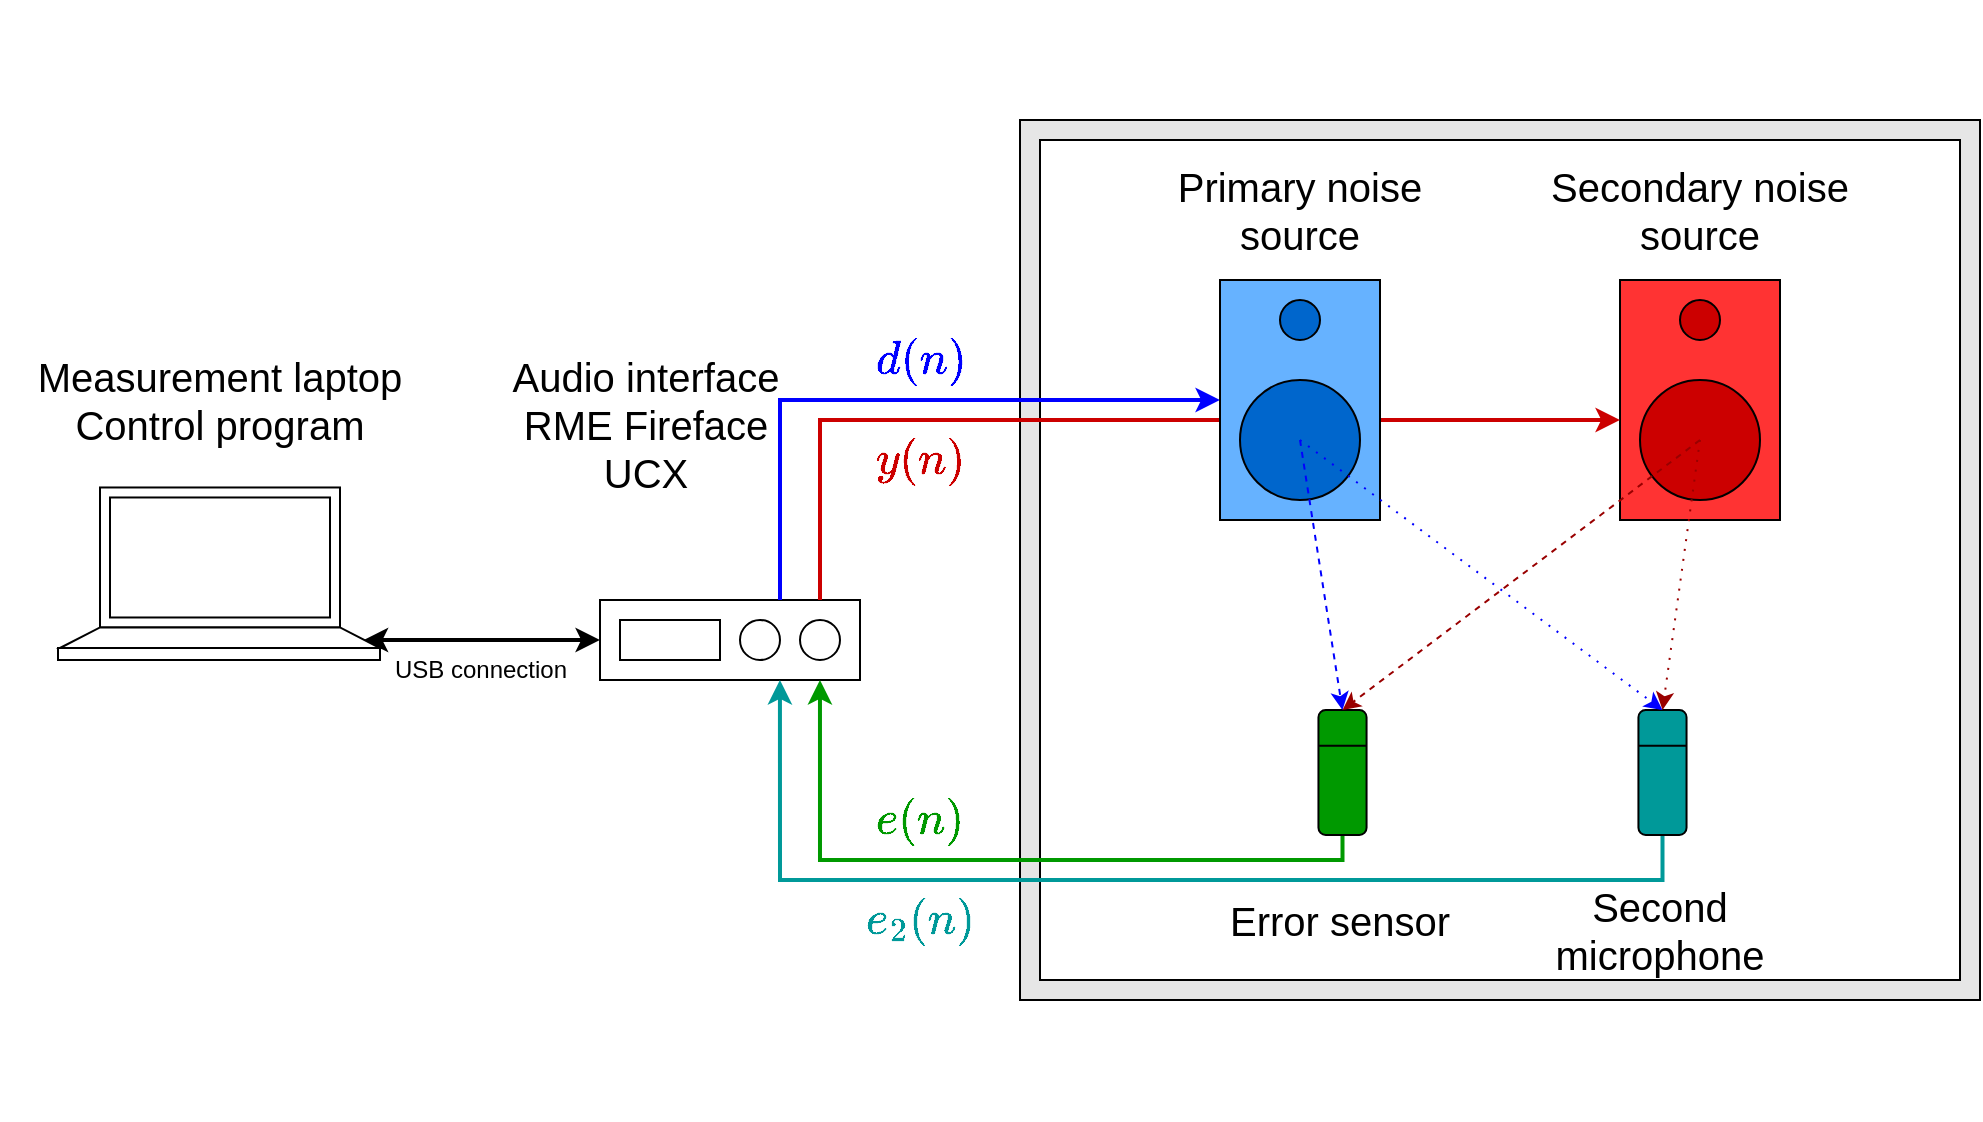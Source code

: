 <mxfile version="21.2.1" type="github">
  <diagram name="Sivu-1" id="uCGVtJElo_uXsa1LSWyi">
    <mxGraphModel dx="1637" dy="859" grid="1" gridSize="5" guides="1" tooltips="1" connect="1" arrows="1" fold="1" page="1" pageScale="1" pageWidth="1169" pageHeight="827" math="1" shadow="0">
      <root>
        <mxCell id="0" />
        <mxCell id="1" parent="0" />
        <mxCell id="wcZvKR1kLUa6fXYi-HJ2-9" value="" style="rounded=0;whiteSpace=wrap;html=1;fillColor=#E6E6E6;" parent="1" vertex="1">
          <mxGeometry x="600" y="120" width="480" height="440" as="geometry" />
        </mxCell>
        <mxCell id="wcZvKR1kLUa6fXYi-HJ2-10" value="" style="rounded=0;whiteSpace=wrap;html=1;fillColor=#FFFFFF;" parent="1" vertex="1">
          <mxGeometry x="610" y="130" width="460" height="420" as="geometry" />
        </mxCell>
        <mxCell id="wcZvKR1kLUa6fXYi-HJ2-25" value="" style="group;fillColor=#dae8fc;strokeColor=#6c8ebf;container=0;" parent="1" vertex="1" connectable="0">
          <mxGeometry x="700" y="200" width="80" height="120" as="geometry" />
        </mxCell>
        <mxCell id="wcZvKR1kLUa6fXYi-HJ2-26" value="" style="group;fillColor=#FF3333;container=0;" parent="1" vertex="1" connectable="0">
          <mxGeometry x="900" y="200" width="80" height="120" as="geometry" />
        </mxCell>
        <mxCell id="wcZvKR1kLUa6fXYi-HJ2-30" value="" style="rounded=0;whiteSpace=wrap;html=1;" parent="1" vertex="1">
          <mxGeometry x="390" y="360" width="130" height="40" as="geometry" />
        </mxCell>
        <mxCell id="wcZvKR1kLUa6fXYi-HJ2-31" value="" style="rounded=0;whiteSpace=wrap;html=1;" parent="1" vertex="1">
          <mxGeometry x="400" y="370" width="50" height="20" as="geometry" />
        </mxCell>
        <mxCell id="wcZvKR1kLUa6fXYi-HJ2-32" value="" style="ellipse;whiteSpace=wrap;html=1;aspect=fixed;" parent="1" vertex="1">
          <mxGeometry x="460" y="370" width="20" height="20" as="geometry" />
        </mxCell>
        <mxCell id="wcZvKR1kLUa6fXYi-HJ2-33" value="" style="ellipse;whiteSpace=wrap;html=1;aspect=fixed;" parent="1" vertex="1">
          <mxGeometry x="490" y="370" width="20" height="20" as="geometry" />
        </mxCell>
        <mxCell id="wcZvKR1kLUa6fXYi-HJ2-38" value="&lt;font style=&quot;font-size: 20px;&quot;&gt;Primary noise source&lt;/font&gt;" style="text;html=1;strokeColor=none;fillColor=none;align=center;verticalAlign=middle;whiteSpace=wrap;rounded=0;" parent="1" vertex="1">
          <mxGeometry x="660" y="150" width="160" height="30" as="geometry" />
        </mxCell>
        <mxCell id="wcZvKR1kLUa6fXYi-HJ2-39" value="&lt;font style=&quot;font-size: 20px;&quot;&gt;Secondary noise source&lt;/font&gt;" style="text;html=1;strokeColor=none;fillColor=none;align=center;verticalAlign=middle;whiteSpace=wrap;rounded=0;" parent="1" vertex="1">
          <mxGeometry x="860" y="150" width="160" height="30" as="geometry" />
        </mxCell>
        <mxCell id="wcZvKR1kLUa6fXYi-HJ2-40" value="&lt;font style=&quot;font-size: 20px;&quot;&gt;Error sensor&lt;/font&gt;" style="text;html=1;strokeColor=none;fillColor=none;align=center;verticalAlign=middle;whiteSpace=wrap;rounded=0;" parent="1" vertex="1">
          <mxGeometry x="680" y="505" width="160" height="30" as="geometry" />
        </mxCell>
        <mxCell id="wcZvKR1kLUa6fXYi-HJ2-41" value="&lt;font style=&quot;font-size: 20px;&quot;&gt;Second microphone&lt;br&gt;&lt;/font&gt;" style="text;html=1;strokeColor=none;fillColor=none;align=center;verticalAlign=middle;whiteSpace=wrap;rounded=0;" parent="1" vertex="1">
          <mxGeometry x="840" y="510" width="160" height="30" as="geometry" />
        </mxCell>
        <mxCell id="wcZvKR1kLUa6fXYi-HJ2-3" value="" style="rounded=0;whiteSpace=wrap;html=1;rotation=90;fillColor=#FF3333;" parent="1" vertex="1">
          <mxGeometry x="880" y="220" width="120" height="80" as="geometry" />
        </mxCell>
        <mxCell id="wcZvKR1kLUa6fXYi-HJ2-5" value="" style="ellipse;whiteSpace=wrap;html=1;aspect=fixed;fillColor=#CC0000;" parent="1" vertex="1">
          <mxGeometry x="910" y="250" width="60" height="60" as="geometry" />
        </mxCell>
        <mxCell id="wcZvKR1kLUa6fXYi-HJ2-7" value="" style="ellipse;whiteSpace=wrap;html=1;aspect=fixed;fillColor=#CC0000;" parent="1" vertex="1">
          <mxGeometry x="930" y="210" width="20" height="20" as="geometry" />
        </mxCell>
        <mxCell id="wcZvKR1kLUa6fXYi-HJ2-44" style="edgeStyle=orthogonalEdgeStyle;rounded=0;orthogonalLoop=1;jettySize=auto;html=1;entryX=0.846;entryY=1;entryDx=0;entryDy=0;entryPerimeter=0;strokeWidth=2;strokeColor=#009900;" parent="1" source="wcZvKR1kLUa6fXYi-HJ2-13" target="wcZvKR1kLUa6fXYi-HJ2-30" edge="1">
          <mxGeometry relative="1" as="geometry">
            <Array as="points">
              <mxPoint x="761" y="490" />
              <mxPoint x="500" y="490" />
            </Array>
          </mxGeometry>
        </mxCell>
        <mxCell id="wcZvKR1kLUa6fXYi-HJ2-13" value="" style="rounded=1;whiteSpace=wrap;html=1;rotation=90;movable=1;resizable=1;rotatable=1;deletable=1;editable=1;locked=0;connectable=1;fillColor=#009900;" parent="1" vertex="1">
          <mxGeometry x="730.005" y="434.229" width="62.5" height="24.053" as="geometry" />
        </mxCell>
        <mxCell id="wcZvKR1kLUa6fXYi-HJ2-14" value="" style="endArrow=none;html=1;rounded=0;entryX=0.286;entryY=0;entryDx=0;entryDy=0;entryPerimeter=0;exitX=0.286;exitY=0.994;exitDx=0;exitDy=0;exitPerimeter=0;movable=1;resizable=1;rotatable=1;deletable=1;editable=1;locked=0;connectable=1;" parent="1" source="wcZvKR1kLUa6fXYi-HJ2-13" target="wcZvKR1kLUa6fXYi-HJ2-13" edge="1">
          <mxGeometry width="50" height="50" relative="1" as="geometry">
            <mxPoint x="753.135" y="414.809" as="sourcePoint" />
            <mxPoint x="803.135" y="340.801" as="targetPoint" />
          </mxGeometry>
        </mxCell>
        <mxCell id="wcZvKR1kLUa6fXYi-HJ2-45" style="edgeStyle=orthogonalEdgeStyle;rounded=0;orthogonalLoop=1;jettySize=auto;html=1;entryX=0.692;entryY=1;entryDx=0;entryDy=0;entryPerimeter=0;strokeWidth=2;strokeColor=#009999;" parent="1" source="wcZvKR1kLUa6fXYi-HJ2-28" target="wcZvKR1kLUa6fXYi-HJ2-30" edge="1">
          <mxGeometry relative="1" as="geometry">
            <Array as="points">
              <mxPoint x="921" y="500" />
              <mxPoint x="480" y="500" />
            </Array>
          </mxGeometry>
        </mxCell>
        <mxCell id="wcZvKR1kLUa6fXYi-HJ2-28" value="" style="rounded=1;whiteSpace=wrap;html=1;rotation=90;movable=1;resizable=1;rotatable=1;deletable=1;editable=1;locked=0;connectable=1;fillColor=#009999;" parent="1" vertex="1">
          <mxGeometry x="889.995" y="434.229" width="62.5" height="24.053" as="geometry" />
        </mxCell>
        <mxCell id="wcZvKR1kLUa6fXYi-HJ2-29" value="" style="endArrow=none;html=1;rounded=0;entryX=0.286;entryY=0;entryDx=0;entryDy=0;entryPerimeter=0;exitX=0.286;exitY=0.994;exitDx=0;exitDy=0;exitPerimeter=0;movable=1;resizable=1;rotatable=1;deletable=1;editable=1;locked=0;connectable=1;" parent="1" source="wcZvKR1kLUa6fXYi-HJ2-28" target="wcZvKR1kLUa6fXYi-HJ2-28" edge="1">
          <mxGeometry width="50" height="50" relative="1" as="geometry">
            <mxPoint x="913.125" y="414.809" as="sourcePoint" />
            <mxPoint x="963.125" y="340.801" as="targetPoint" />
          </mxGeometry>
        </mxCell>
        <mxCell id="wcZvKR1kLUa6fXYi-HJ2-42" value="" style="endArrow=classic;html=1;rounded=0;entryX=0.5;entryY=1;entryDx=0;entryDy=0;strokeWidth=2;strokeColor=#0000FF;" parent="1" target="wcZvKR1kLUa6fXYi-HJ2-2" edge="1">
          <mxGeometry width="50" height="50" relative="1" as="geometry">
            <mxPoint x="480" y="360" as="sourcePoint" />
            <mxPoint x="530" y="310" as="targetPoint" />
            <Array as="points">
              <mxPoint x="480" y="340" />
              <mxPoint x="480" y="260" />
              <mxPoint x="680" y="260" />
            </Array>
          </mxGeometry>
        </mxCell>
        <mxCell id="wcZvKR1kLUa6fXYi-HJ2-43" value="" style="endArrow=classic;html=1;rounded=0;strokeWidth=2;strokeColor=#CC0000;entryX=0.583;entryY=1;entryDx=0;entryDy=0;entryPerimeter=0;" parent="1" target="wcZvKR1kLUa6fXYi-HJ2-3" edge="1">
          <mxGeometry width="50" height="50" relative="1" as="geometry">
            <mxPoint x="500" y="360" as="sourcePoint" />
            <mxPoint x="589.615" y="230" as="targetPoint" />
            <Array as="points">
              <mxPoint x="500" y="350" />
              <mxPoint x="500" y="270" />
            </Array>
          </mxGeometry>
        </mxCell>
        <mxCell id="wcZvKR1kLUa6fXYi-HJ2-46" value="" style="endArrow=classic;startArrow=classic;html=1;rounded=0;entryX=0;entryY=0.5;entryDx=0;entryDy=0;strokeWidth=2;exitX=0.949;exitY=0.614;exitDx=0;exitDy=0;exitPerimeter=0;" parent="1" source="wcZvKR1kLUa6fXYi-HJ2-37" target="wcZvKR1kLUa6fXYi-HJ2-30" edge="1">
          <mxGeometry width="50" height="50" relative="1" as="geometry">
            <mxPoint x="300" y="380" as="sourcePoint" />
            <mxPoint x="350" y="330" as="targetPoint" />
          </mxGeometry>
        </mxCell>
        <mxCell id="wcZvKR1kLUa6fXYi-HJ2-47" value="&lt;font style=&quot;font-size: 20px;&quot;&gt;Audio interface RME Fireface UCX&lt;/font&gt;" style="text;html=1;strokeColor=none;fillColor=none;align=center;verticalAlign=middle;whiteSpace=wrap;rounded=0;" parent="1" vertex="1">
          <mxGeometry x="332.5" y="257" width="160" height="30" as="geometry" />
        </mxCell>
        <mxCell id="wcZvKR1kLUa6fXYi-HJ2-48" value="&lt;div style=&quot;font-size: 20px;&quot;&gt;&lt;font style=&quot;font-size: 20px;&quot;&gt;Measurement laptop&lt;/font&gt;&lt;/div&gt;&lt;div style=&quot;font-size: 20px;&quot;&gt;&lt;font style=&quot;font-size: 20px;&quot;&gt;Control program&lt;font style=&quot;font-size: 20px;&quot;&gt;&lt;br&gt;&lt;/font&gt;&lt;/font&gt;&lt;/div&gt;" style="text;html=1;strokeColor=none;fillColor=none;align=center;verticalAlign=middle;whiteSpace=wrap;rounded=0;" parent="1" vertex="1">
          <mxGeometry x="90" y="245" width="220" height="30" as="geometry" />
        </mxCell>
        <mxCell id="wcZvKR1kLUa6fXYi-HJ2-2" value="" style="rounded=0;whiteSpace=wrap;html=1;rotation=90;fillColor=#66B2FF;" parent="1" vertex="1">
          <mxGeometry x="680" y="220" width="120" height="80" as="geometry" />
        </mxCell>
        <mxCell id="wcZvKR1kLUa6fXYi-HJ2-4" value="" style="ellipse;whiteSpace=wrap;html=1;aspect=fixed;fillColor=#0066CC;" parent="1" vertex="1">
          <mxGeometry x="710" y="250" width="60" height="60" as="geometry" />
        </mxCell>
        <mxCell id="wcZvKR1kLUa6fXYi-HJ2-6" value="" style="ellipse;whiteSpace=wrap;html=1;aspect=fixed;fillColor=#0066CC;" parent="1" vertex="1">
          <mxGeometry x="730" y="210" width="20" height="20" as="geometry" />
        </mxCell>
        <mxCell id="QqkBKzYgFNRmZY7E8gY7-6" value="&lt;font color=&quot;#0000ff&quot; style=&quot;font-size: 20px;&quot;&gt;$$d(n)$$&lt;/font&gt;" style="text;html=1;align=center;verticalAlign=middle;resizable=0;points=[];autosize=1;strokeColor=none;fillColor=none;" vertex="1" parent="1">
          <mxGeometry x="500" y="220" width="100" height="40" as="geometry" />
        </mxCell>
        <mxCell id="QqkBKzYgFNRmZY7E8gY7-8" value="&lt;font color=&quot;#009900&quot; style=&quot;font-size: 20px;&quot;&gt;$$e(n)$$&lt;/font&gt;" style="text;html=1;align=center;verticalAlign=middle;resizable=0;points=[];autosize=1;strokeColor=none;fillColor=none;" vertex="1" parent="1">
          <mxGeometry x="500" y="450" width="100" height="40" as="geometry" />
        </mxCell>
        <mxCell id="QqkBKzYgFNRmZY7E8gY7-9" value="&lt;font color=&quot;#009999&quot; style=&quot;font-size: 20px;&quot;&gt;$$e_2(n)$$&lt;/font&gt;" style="text;html=1;align=center;verticalAlign=middle;resizable=0;points=[];autosize=1;strokeColor=none;fillColor=none;" vertex="1" parent="1">
          <mxGeometry x="485" y="500" width="130" height="40" as="geometry" />
        </mxCell>
        <mxCell id="QqkBKzYgFNRmZY7E8gY7-10" value="USB connection" style="text;html=1;align=center;verticalAlign=middle;resizable=0;points=[];autosize=1;strokeColor=none;fillColor=none;" vertex="1" parent="1">
          <mxGeometry x="275" y="380" width="110" height="30" as="geometry" />
        </mxCell>
        <mxCell id="QqkBKzYgFNRmZY7E8gY7-11" value="" style="group" vertex="1" connectable="0" parent="1">
          <mxGeometry x="119" y="303.74" width="161" height="86.26" as="geometry" />
        </mxCell>
        <mxCell id="wcZvKR1kLUa6fXYi-HJ2-34" value="" style="rounded=0;whiteSpace=wrap;html=1;" parent="QqkBKzYgFNRmZY7E8gY7-11" vertex="1">
          <mxGeometry y="80.26" width="161" height="6" as="geometry" />
        </mxCell>
        <mxCell id="wcZvKR1kLUa6fXYi-HJ2-35" value="" style="rounded=0;whiteSpace=wrap;html=1;" parent="QqkBKzYgFNRmZY7E8gY7-11" vertex="1">
          <mxGeometry x="21" width="120" height="70" as="geometry" />
        </mxCell>
        <mxCell id="wcZvKR1kLUa6fXYi-HJ2-36" value="" style="rounded=0;whiteSpace=wrap;html=1;" parent="QqkBKzYgFNRmZY7E8gY7-11" vertex="1">
          <mxGeometry x="26" y="5" width="110" height="60" as="geometry" />
        </mxCell>
        <mxCell id="wcZvKR1kLUa6fXYi-HJ2-37" value="" style="shape=trapezoid;perimeter=trapezoidPerimeter;whiteSpace=wrap;html=1;fixedSize=1;size=20;" parent="QqkBKzYgFNRmZY7E8gY7-11" vertex="1">
          <mxGeometry x="1" y="70" width="160" height="10.26" as="geometry" />
        </mxCell>
        <mxCell id="QqkBKzYgFNRmZY7E8gY7-14" value="&lt;font color=&quot;#cc0000&quot; style=&quot;font-size: 20px;&quot;&gt;$$y(n)$$&lt;/font&gt;" style="text;html=1;align=center;verticalAlign=middle;resizable=0;points=[];autosize=1;strokeColor=none;fillColor=none;" vertex="1" parent="1">
          <mxGeometry x="500" y="270" width="100" height="40" as="geometry" />
        </mxCell>
        <mxCell id="QqkBKzYgFNRmZY7E8gY7-15" value="" style="rounded=0;whiteSpace=wrap;html=1;strokeColor=none;" vertex="1" parent="1">
          <mxGeometry x="440" y="60" width="120" height="60" as="geometry" />
        </mxCell>
        <mxCell id="QqkBKzYgFNRmZY7E8gY7-16" value="" style="rounded=0;whiteSpace=wrap;html=1;strokeColor=none;" vertex="1" parent="1">
          <mxGeometry x="460" y="560" width="120" height="60" as="geometry" />
        </mxCell>
        <mxCell id="QqkBKzYgFNRmZY7E8gY7-17" value="" style="endArrow=classic;html=1;rounded=0;entryX=0;entryY=0.5;entryDx=0;entryDy=0;strokeColor=#0000FF;dashed=1;" edge="1" parent="1" target="wcZvKR1kLUa6fXYi-HJ2-13">
          <mxGeometry width="50" height="50" relative="1" as="geometry">
            <mxPoint x="740" y="280" as="sourcePoint" />
            <mxPoint x="790" y="230" as="targetPoint" />
          </mxGeometry>
        </mxCell>
        <mxCell id="QqkBKzYgFNRmZY7E8gY7-18" value="" style="endArrow=classic;html=1;rounded=0;entryX=0;entryY=0.5;entryDx=0;entryDy=0;strokeColor=#0000FF;dashed=1;dashPattern=1 4;" edge="1" parent="1" target="wcZvKR1kLUa6fXYi-HJ2-28">
          <mxGeometry width="50" height="50" relative="1" as="geometry">
            <mxPoint x="740" y="280" as="sourcePoint" />
            <mxPoint x="790" y="230" as="targetPoint" />
          </mxGeometry>
        </mxCell>
        <mxCell id="QqkBKzYgFNRmZY7E8gY7-19" value="" style="endArrow=classic;html=1;rounded=0;entryX=0;entryY=0.5;entryDx=0;entryDy=0;strokeColor=#990000;dashed=1;" edge="1" parent="1" target="wcZvKR1kLUa6fXYi-HJ2-13">
          <mxGeometry width="50" height="50" relative="1" as="geometry">
            <mxPoint x="940" y="280" as="sourcePoint" />
            <mxPoint x="990" y="230" as="targetPoint" />
          </mxGeometry>
        </mxCell>
        <mxCell id="QqkBKzYgFNRmZY7E8gY7-20" value="" style="endArrow=classic;html=1;rounded=0;entryX=0;entryY=0.5;entryDx=0;entryDy=0;strokeColor=#990000;dashed=1;dashPattern=1 4;" edge="1" parent="1" target="wcZvKR1kLUa6fXYi-HJ2-28">
          <mxGeometry width="50" height="50" relative="1" as="geometry">
            <mxPoint x="940" y="280" as="sourcePoint" />
            <mxPoint x="990" y="230" as="targetPoint" />
          </mxGeometry>
        </mxCell>
      </root>
    </mxGraphModel>
  </diagram>
</mxfile>
